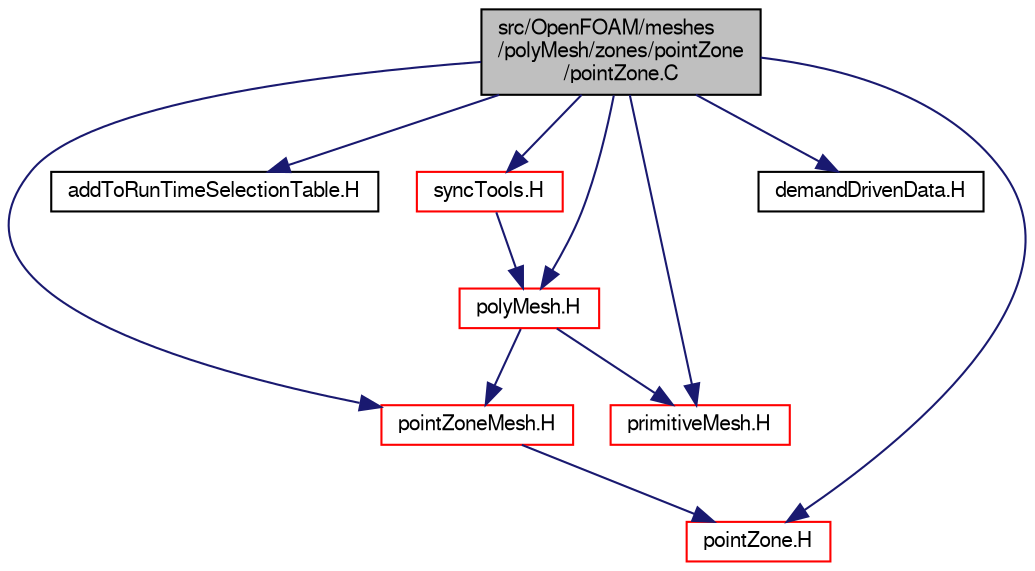 digraph "src/OpenFOAM/meshes/polyMesh/zones/pointZone/pointZone.C"
{
  bgcolor="transparent";
  edge [fontname="FreeSans",fontsize="10",labelfontname="FreeSans",labelfontsize="10"];
  node [fontname="FreeSans",fontsize="10",shape=record];
  Node0 [label="src/OpenFOAM/meshes\l/polyMesh/zones/pointZone\l/pointZone.C",height=0.2,width=0.4,color="black", fillcolor="grey75", style="filled", fontcolor="black"];
  Node0 -> Node1 [color="midnightblue",fontsize="10",style="solid",fontname="FreeSans"];
  Node1 [label="pointZone.H",height=0.2,width=0.4,color="red",URL="$a11807.html"];
  Node0 -> Node100 [color="midnightblue",fontsize="10",style="solid",fontname="FreeSans"];
  Node100 [label="addToRunTimeSelectionTable.H",height=0.2,width=0.4,color="black",URL="$a09263.html",tooltip="Macros for easy insertion into run-time selection tables. "];
  Node0 -> Node101 [color="midnightblue",fontsize="10",style="solid",fontname="FreeSans"];
  Node101 [label="pointZoneMesh.H",height=0.2,width=0.4,color="red",URL="$a11831.html",tooltip="Foam::pointZoneMesh. "];
  Node101 -> Node1 [color="midnightblue",fontsize="10",style="solid",fontname="FreeSans"];
  Node0 -> Node144 [color="midnightblue",fontsize="10",style="solid",fontname="FreeSans"];
  Node144 [label="polyMesh.H",height=0.2,width=0.4,color="red",URL="$a11630.html"];
  Node144 -> Node151 [color="midnightblue",fontsize="10",style="solid",fontname="FreeSans"];
  Node151 [label="primitiveMesh.H",height=0.2,width=0.4,color="red",URL="$a11882.html"];
  Node144 -> Node101 [color="midnightblue",fontsize="10",style="solid",fontname="FreeSans"];
  Node0 -> Node151 [color="midnightblue",fontsize="10",style="solid",fontname="FreeSans"];
  Node0 -> Node221 [color="midnightblue",fontsize="10",style="solid",fontname="FreeSans"];
  Node221 [label="demandDrivenData.H",height=0.2,width=0.4,color="black",URL="$a10367.html",tooltip="Template functions to aid in the implementation of demand driven data. "];
  Node0 -> Node222 [color="midnightblue",fontsize="10",style="solid",fontname="FreeSans"];
  Node222 [label="syncTools.H",height=0.2,width=0.4,color="red",URL="$a11768.html"];
  Node222 -> Node144 [color="midnightblue",fontsize="10",style="solid",fontname="FreeSans"];
}
